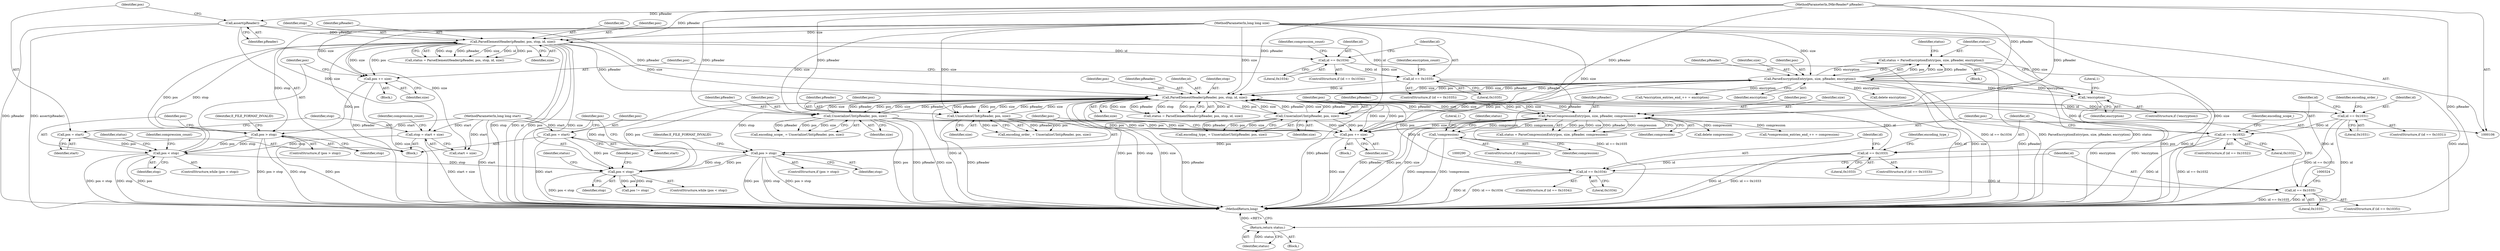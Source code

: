digraph "0_Android_cc274e2abe8b2a6698a5c47d8aa4bb45f1f9538d_48@API" {
"1000332" [label="(Call,status = ParseEncryptionEntry(pos, size, pReader, encryption))"];
"1000334" [label="(Call,ParseEncryptionEntry(pos, size, pReader, encryption))"];
"1000229" [label="(Call,ParseElementHeader(pReader, pos, stop, id, size))"];
"1000141" [label="(Call,ParseElementHeader(pReader, pos, stop, id, size))"];
"1000111" [label="(Call,assert(pReader))"];
"1000109" [label="(MethodParameterIn,IMkvReader* pReader)"];
"1000132" [label="(Call,pos < stop)"];
"1000114" [label="(Call,pos = start)"];
"1000107" [label="(MethodParameterIn,long long start)"];
"1000169" [label="(Call,pos > stop)"];
"1000165" [label="(Call,pos += size)"];
"1000108" [label="(MethodParameterIn,long long size)"];
"1000118" [label="(Call,stop = start + size)"];
"1000160" [label="(Call,id == 0x1035)"];
"1000154" [label="(Call,id == 0x1034)"];
"1000279" [label="(Call,UnserializeUInt(pReader, pos, size))"];
"1000300" [label="(Call,ParseCompressionEntry(pos, size, pReader, compression))"];
"1000293" [label="(Call,!compression)"];
"1000260" [label="(Call,UnserializeUInt(pReader, pos, size))"];
"1000248" [label="(Call,UnserializeUInt(pReader, pos, size))"];
"1000220" [label="(Call,pos < stop)"];
"1000355" [label="(Call,pos > stop)"];
"1000351" [label="(Call,pos += size)"];
"1000216" [label="(Call,pos = start)"];
"1000285" [label="(Call,id == 0x1034)"];
"1000273" [label="(Call,id == 0x1033)"];
"1000254" [label="(Call,id == 0x1032)"];
"1000242" [label="(Call,id == 0x1031)"];
"1000319" [label="(Call,id == 0x1035)"];
"1000327" [label="(Call,!encryption)"];
"1000344" [label="(Return,return status;)"];
"1000160" [label="(Call,id == 0x1035)"];
"1000173" [label="(Identifier,E_FILE_FORMAT_INVALID)"];
"1000139" [label="(Call,status = ParseElementHeader(pReader, pos, stop, id, size))"];
"1000345" [label="(Identifier,status)"];
"1000222" [label="(Identifier,stop)"];
"1000108" [label="(MethodParameterIn,long long size)"];
"1000320" [label="(Identifier,id)"];
"1000133" [label="(Identifier,pos)"];
"1000273" [label="(Call,id == 0x1033)"];
"1000216" [label="(Call,pos = start)"];
"1000341" [label="(Block,)"];
"1000242" [label="(Call,id == 0x1031)"];
"1000318" [label="(ControlStructure,if (id == 0x1035))"];
"1000132" [label="(Call,pos < stop)"];
"1000328" [label="(Identifier,encryption)"];
"1000287" [label="(Literal,0x1034)"];
"1000109" [label="(MethodParameterIn,IMkvReader* pReader)"];
"1000258" [label="(Call,encoding_scope_ = UnserializeUInt(pReader, pos, size))"];
"1000332" [label="(Call,status = ParseEncryptionEntry(pos, size, pReader, encryption))"];
"1000321" [label="(Literal,0x1035)"];
"1000298" [label="(Call,status = ParseCompressionEntry(pos, size, pReader, compression))"];
"1000220" [label="(Call,pos < stop)"];
"1000169" [label="(Call,pos > stop)"];
"1000223" [label="(Block,)"];
"1000120" [label="(Call,start + size)"];
"1000356" [label="(Identifier,pos)"];
"1000354" [label="(ControlStructure,if (pos > stop))"];
"1000280" [label="(Identifier,pReader)"];
"1000333" [label="(Identifier,status)"];
"1000119" [label="(Identifier,stop)"];
"1000159" [label="(ControlStructure,if (id == 0x1035))"];
"1000300" [label="(Call,ParseCompressionEntry(pos, size, pReader, compression))"];
"1000231" [label="(Identifier,pos)"];
"1000116" [label="(Identifier,start)"];
"1000253" [label="(ControlStructure,if (id == 0x1032))"];
"1000302" [label="(Identifier,size)"];
"1000251" [label="(Identifier,size)"];
"1000272" [label="(ControlStructure,if (id == 0x1033))"];
"1000154" [label="(Call,id == 0x1034)"];
"1000111" [label="(Call,assert(pReader))"];
"1000262" [label="(Identifier,pos)"];
"1000217" [label="(Identifier,pos)"];
"1000256" [label="(Literal,0x1032)"];
"1000304" [label="(Identifier,compression)"];
"1000286" [label="(Identifier,id)"];
"1000156" [label="(Literal,0x1034)"];
"1000284" [label="(ControlStructure,if (id == 0x1034))"];
"1000134" [label="(Identifier,stop)"];
"1000353" [label="(Identifier,size)"];
"1000334" [label="(Call,ParseEncryptionEntry(pos, size, pReader, encryption))"];
"1000110" [label="(Block,)"];
"1000303" [label="(Identifier,pReader)"];
"1000145" [label="(Identifier,id)"];
"1000140" [label="(Identifier,status)"];
"1000285" [label="(Call,id == 0x1034)"];
"1000368" [label="(MethodReturn,long)"];
"1000161" [label="(Identifier,id)"];
"1000250" [label="(Identifier,pos)"];
"1000249" [label="(Identifier,pReader)"];
"1000357" [label="(Identifier,stop)"];
"1000352" [label="(Identifier,pos)"];
"1000141" [label="(Call,ParseElementHeader(pReader, pos, stop, id, size))"];
"1000361" [label="(Call,pos != stop)"];
"1000281" [label="(Identifier,pos)"];
"1000230" [label="(Identifier,pReader)"];
"1000218" [label="(Identifier,start)"];
"1000322" [label="(Block,)"];
"1000327" [label="(Call,!encryption)"];
"1000221" [label="(Identifier,pos)"];
"1000335" [label="(Identifier,pos)"];
"1000229" [label="(Call,ParseElementHeader(pReader, pos, stop, id, size))"];
"1000177" [label="(Identifier,compression_count)"];
"1000319" [label="(Call,id == 0x1035)"];
"1000346" [label="(Call,*encryption_entries_end_++ = encryption)"];
"1000260" [label="(Call,UnserializeUInt(pReader, pos, size))"];
"1000255" [label="(Identifier,id)"];
"1000244" [label="(Literal,0x1031)"];
"1000277" [label="(Call,encoding_type_ = UnserializeUInt(pReader, pos, size))"];
"1000241" [label="(ControlStructure,if (id == 0x1031))"];
"1000153" [label="(ControlStructure,if (id == 0x1034))"];
"1000233" [label="(Identifier,id)"];
"1000131" [label="(ControlStructure,while (pos < stop))"];
"1000219" [label="(ControlStructure,while (pos < stop))"];
"1000337" [label="(Identifier,pReader)"];
"1000274" [label="(Identifier,id)"];
"1000232" [label="(Identifier,stop)"];
"1000246" [label="(Call,encoding_order_ = UnserializeUInt(pReader, pos, size))"];
"1000162" [label="(Literal,0x1035)"];
"1000362" [label="(Identifier,pos)"];
"1000275" [label="(Literal,0x1033)"];
"1000338" [label="(Identifier,encryption)"];
"1000355" [label="(Call,pos > stop)"];
"1000125" [label="(Identifier,compression_count)"];
"1000143" [label="(Identifier,pos)"];
"1000308" [label="(Call,delete compression)"];
"1000144" [label="(Identifier,stop)"];
"1000293" [label="(Call,!compression)"];
"1000351" [label="(Call,pos += size)"];
"1000167" [label="(Identifier,size)"];
"1000114" [label="(Call,pos = start)"];
"1000359" [label="(Identifier,E_FILE_FORMAT_INVALID)"];
"1000247" [label="(Identifier,encoding_order_)"];
"1000340" [label="(Identifier,status)"];
"1000234" [label="(Identifier,size)"];
"1000294" [label="(Identifier,compression)"];
"1000248" [label="(Call,UnserializeUInt(pReader, pos, size))"];
"1000263" [label="(Identifier,size)"];
"1000344" [label="(Return,return status;)"];
"1000292" [label="(ControlStructure,if (!compression))"];
"1000170" [label="(Identifier,pos)"];
"1000168" [label="(ControlStructure,if (pos > stop))"];
"1000326" [label="(ControlStructure,if (!encryption))"];
"1000158" [label="(Identifier,compression_count)"];
"1000254" [label="(Call,id == 0x1032)"];
"1000312" [label="(Call,*compression_entries_end_++ = compression)"];
"1000336" [label="(Identifier,size)"];
"1000297" [label="(Literal,1)"];
"1000282" [label="(Identifier,size)"];
"1000342" [label="(Call,delete encryption)"];
"1000118" [label="(Call,stop = start + size)"];
"1000331" [label="(Literal,1)"];
"1000228" [label="(Identifier,status)"];
"1000278" [label="(Identifier,encoding_type_)"];
"1000142" [label="(Identifier,pReader)"];
"1000279" [label="(Call,UnserializeUInt(pReader, pos, size))"];
"1000261" [label="(Identifier,pReader)"];
"1000227" [label="(Call,status = ParseElementHeader(pReader, pos, stop, id, size))"];
"1000299" [label="(Identifier,status)"];
"1000146" [label="(Identifier,size)"];
"1000171" [label="(Identifier,stop)"];
"1000115" [label="(Identifier,pos)"];
"1000259" [label="(Identifier,encoding_scope_)"];
"1000107" [label="(MethodParameterIn,long long start)"];
"1000155" [label="(Identifier,id)"];
"1000112" [label="(Identifier,pReader)"];
"1000166" [label="(Identifier,pos)"];
"1000135" [label="(Block,)"];
"1000165" [label="(Call,pos += size)"];
"1000164" [label="(Identifier,encryption_count)"];
"1000301" [label="(Identifier,pos)"];
"1000243" [label="(Identifier,id)"];
"1000332" -> "1000322"  [label="AST: "];
"1000332" -> "1000334"  [label="CFG: "];
"1000333" -> "1000332"  [label="AST: "];
"1000334" -> "1000332"  [label="AST: "];
"1000340" -> "1000332"  [label="CFG: "];
"1000332" -> "1000368"  [label="DDG: ParseEncryptionEntry(pos, size, pReader, encryption)"];
"1000332" -> "1000368"  [label="DDG: status"];
"1000334" -> "1000332"  [label="DDG: pos"];
"1000334" -> "1000332"  [label="DDG: size"];
"1000334" -> "1000332"  [label="DDG: pReader"];
"1000334" -> "1000332"  [label="DDG: encryption"];
"1000332" -> "1000344"  [label="DDG: status"];
"1000334" -> "1000338"  [label="CFG: "];
"1000335" -> "1000334"  [label="AST: "];
"1000336" -> "1000334"  [label="AST: "];
"1000337" -> "1000334"  [label="AST: "];
"1000338" -> "1000334"  [label="AST: "];
"1000334" -> "1000368"  [label="DDG: size"];
"1000334" -> "1000368"  [label="DDG: pReader"];
"1000334" -> "1000368"  [label="DDG: pos"];
"1000334" -> "1000229"  [label="DDG: pReader"];
"1000334" -> "1000229"  [label="DDG: size"];
"1000334" -> "1000327"  [label="DDG: encryption"];
"1000229" -> "1000334"  [label="DDG: pos"];
"1000229" -> "1000334"  [label="DDG: size"];
"1000229" -> "1000334"  [label="DDG: pReader"];
"1000108" -> "1000334"  [label="DDG: size"];
"1000109" -> "1000334"  [label="DDG: pReader"];
"1000327" -> "1000334"  [label="DDG: encryption"];
"1000334" -> "1000342"  [label="DDG: encryption"];
"1000334" -> "1000346"  [label="DDG: encryption"];
"1000334" -> "1000351"  [label="DDG: size"];
"1000334" -> "1000351"  [label="DDG: pos"];
"1000229" -> "1000227"  [label="AST: "];
"1000229" -> "1000234"  [label="CFG: "];
"1000230" -> "1000229"  [label="AST: "];
"1000231" -> "1000229"  [label="AST: "];
"1000232" -> "1000229"  [label="AST: "];
"1000233" -> "1000229"  [label="AST: "];
"1000234" -> "1000229"  [label="AST: "];
"1000227" -> "1000229"  [label="CFG: "];
"1000229" -> "1000368"  [label="DDG: id"];
"1000229" -> "1000368"  [label="DDG: pos"];
"1000229" -> "1000368"  [label="DDG: stop"];
"1000229" -> "1000368"  [label="DDG: size"];
"1000229" -> "1000368"  [label="DDG: pReader"];
"1000229" -> "1000227"  [label="DDG: id"];
"1000229" -> "1000227"  [label="DDG: size"];
"1000229" -> "1000227"  [label="DDG: pReader"];
"1000229" -> "1000227"  [label="DDG: stop"];
"1000229" -> "1000227"  [label="DDG: pos"];
"1000141" -> "1000229"  [label="DDG: pReader"];
"1000141" -> "1000229"  [label="DDG: size"];
"1000279" -> "1000229"  [label="DDG: pReader"];
"1000279" -> "1000229"  [label="DDG: size"];
"1000300" -> "1000229"  [label="DDG: pReader"];
"1000300" -> "1000229"  [label="DDG: size"];
"1000111" -> "1000229"  [label="DDG: pReader"];
"1000260" -> "1000229"  [label="DDG: pReader"];
"1000260" -> "1000229"  [label="DDG: size"];
"1000248" -> "1000229"  [label="DDG: pReader"];
"1000248" -> "1000229"  [label="DDG: size"];
"1000109" -> "1000229"  [label="DDG: pReader"];
"1000220" -> "1000229"  [label="DDG: pos"];
"1000220" -> "1000229"  [label="DDG: stop"];
"1000285" -> "1000229"  [label="DDG: id"];
"1000254" -> "1000229"  [label="DDG: id"];
"1000273" -> "1000229"  [label="DDG: id"];
"1000319" -> "1000229"  [label="DDG: id"];
"1000160" -> "1000229"  [label="DDG: id"];
"1000242" -> "1000229"  [label="DDG: id"];
"1000108" -> "1000229"  [label="DDG: size"];
"1000229" -> "1000242"  [label="DDG: id"];
"1000229" -> "1000248"  [label="DDG: pReader"];
"1000229" -> "1000248"  [label="DDG: pos"];
"1000229" -> "1000248"  [label="DDG: size"];
"1000229" -> "1000260"  [label="DDG: pReader"];
"1000229" -> "1000260"  [label="DDG: pos"];
"1000229" -> "1000260"  [label="DDG: size"];
"1000229" -> "1000279"  [label="DDG: pReader"];
"1000229" -> "1000279"  [label="DDG: pos"];
"1000229" -> "1000279"  [label="DDG: size"];
"1000229" -> "1000300"  [label="DDG: pos"];
"1000229" -> "1000300"  [label="DDG: size"];
"1000229" -> "1000300"  [label="DDG: pReader"];
"1000229" -> "1000351"  [label="DDG: size"];
"1000229" -> "1000351"  [label="DDG: pos"];
"1000229" -> "1000355"  [label="DDG: stop"];
"1000141" -> "1000139"  [label="AST: "];
"1000141" -> "1000146"  [label="CFG: "];
"1000142" -> "1000141"  [label="AST: "];
"1000143" -> "1000141"  [label="AST: "];
"1000144" -> "1000141"  [label="AST: "];
"1000145" -> "1000141"  [label="AST: "];
"1000146" -> "1000141"  [label="AST: "];
"1000139" -> "1000141"  [label="CFG: "];
"1000141" -> "1000368"  [label="DDG: pReader"];
"1000141" -> "1000368"  [label="DDG: stop"];
"1000141" -> "1000368"  [label="DDG: id"];
"1000141" -> "1000368"  [label="DDG: pos"];
"1000141" -> "1000368"  [label="DDG: size"];
"1000141" -> "1000139"  [label="DDG: stop"];
"1000141" -> "1000139"  [label="DDG: pReader"];
"1000141" -> "1000139"  [label="DDG: size"];
"1000141" -> "1000139"  [label="DDG: id"];
"1000141" -> "1000139"  [label="DDG: pos"];
"1000111" -> "1000141"  [label="DDG: pReader"];
"1000109" -> "1000141"  [label="DDG: pReader"];
"1000132" -> "1000141"  [label="DDG: pos"];
"1000132" -> "1000141"  [label="DDG: stop"];
"1000160" -> "1000141"  [label="DDG: id"];
"1000108" -> "1000141"  [label="DDG: size"];
"1000141" -> "1000154"  [label="DDG: id"];
"1000141" -> "1000165"  [label="DDG: size"];
"1000141" -> "1000165"  [label="DDG: pos"];
"1000141" -> "1000169"  [label="DDG: stop"];
"1000111" -> "1000110"  [label="AST: "];
"1000111" -> "1000112"  [label="CFG: "];
"1000112" -> "1000111"  [label="AST: "];
"1000115" -> "1000111"  [label="CFG: "];
"1000111" -> "1000368"  [label="DDG: pReader"];
"1000111" -> "1000368"  [label="DDG: assert(pReader)"];
"1000109" -> "1000111"  [label="DDG: pReader"];
"1000109" -> "1000106"  [label="AST: "];
"1000109" -> "1000368"  [label="DDG: pReader"];
"1000109" -> "1000248"  [label="DDG: pReader"];
"1000109" -> "1000260"  [label="DDG: pReader"];
"1000109" -> "1000279"  [label="DDG: pReader"];
"1000109" -> "1000300"  [label="DDG: pReader"];
"1000132" -> "1000131"  [label="AST: "];
"1000132" -> "1000134"  [label="CFG: "];
"1000133" -> "1000132"  [label="AST: "];
"1000134" -> "1000132"  [label="AST: "];
"1000140" -> "1000132"  [label="CFG: "];
"1000177" -> "1000132"  [label="CFG: "];
"1000132" -> "1000368"  [label="DDG: pos < stop"];
"1000132" -> "1000368"  [label="DDG: stop"];
"1000132" -> "1000368"  [label="DDG: pos"];
"1000114" -> "1000132"  [label="DDG: pos"];
"1000169" -> "1000132"  [label="DDG: pos"];
"1000169" -> "1000132"  [label="DDG: stop"];
"1000118" -> "1000132"  [label="DDG: stop"];
"1000132" -> "1000220"  [label="DDG: stop"];
"1000114" -> "1000110"  [label="AST: "];
"1000114" -> "1000116"  [label="CFG: "];
"1000115" -> "1000114"  [label="AST: "];
"1000116" -> "1000114"  [label="AST: "];
"1000119" -> "1000114"  [label="CFG: "];
"1000107" -> "1000114"  [label="DDG: start"];
"1000107" -> "1000106"  [label="AST: "];
"1000107" -> "1000368"  [label="DDG: start"];
"1000107" -> "1000118"  [label="DDG: start"];
"1000107" -> "1000120"  [label="DDG: start"];
"1000107" -> "1000216"  [label="DDG: start"];
"1000169" -> "1000168"  [label="AST: "];
"1000169" -> "1000171"  [label="CFG: "];
"1000170" -> "1000169"  [label="AST: "];
"1000171" -> "1000169"  [label="AST: "];
"1000133" -> "1000169"  [label="CFG: "];
"1000173" -> "1000169"  [label="CFG: "];
"1000169" -> "1000368"  [label="DDG: pos > stop"];
"1000169" -> "1000368"  [label="DDG: stop"];
"1000169" -> "1000368"  [label="DDG: pos"];
"1000165" -> "1000169"  [label="DDG: pos"];
"1000165" -> "1000135"  [label="AST: "];
"1000165" -> "1000167"  [label="CFG: "];
"1000166" -> "1000165"  [label="AST: "];
"1000167" -> "1000165"  [label="AST: "];
"1000170" -> "1000165"  [label="CFG: "];
"1000165" -> "1000368"  [label="DDG: size"];
"1000108" -> "1000165"  [label="DDG: size"];
"1000108" -> "1000106"  [label="AST: "];
"1000108" -> "1000368"  [label="DDG: size"];
"1000108" -> "1000118"  [label="DDG: size"];
"1000108" -> "1000120"  [label="DDG: size"];
"1000108" -> "1000248"  [label="DDG: size"];
"1000108" -> "1000260"  [label="DDG: size"];
"1000108" -> "1000279"  [label="DDG: size"];
"1000108" -> "1000300"  [label="DDG: size"];
"1000108" -> "1000351"  [label="DDG: size"];
"1000118" -> "1000110"  [label="AST: "];
"1000118" -> "1000120"  [label="CFG: "];
"1000119" -> "1000118"  [label="AST: "];
"1000120" -> "1000118"  [label="AST: "];
"1000125" -> "1000118"  [label="CFG: "];
"1000118" -> "1000368"  [label="DDG: start + size"];
"1000160" -> "1000159"  [label="AST: "];
"1000160" -> "1000162"  [label="CFG: "];
"1000161" -> "1000160"  [label="AST: "];
"1000162" -> "1000160"  [label="AST: "];
"1000164" -> "1000160"  [label="CFG: "];
"1000166" -> "1000160"  [label="CFG: "];
"1000160" -> "1000368"  [label="DDG: id == 0x1035"];
"1000160" -> "1000368"  [label="DDG: id"];
"1000154" -> "1000160"  [label="DDG: id"];
"1000154" -> "1000153"  [label="AST: "];
"1000154" -> "1000156"  [label="CFG: "];
"1000155" -> "1000154"  [label="AST: "];
"1000156" -> "1000154"  [label="AST: "];
"1000158" -> "1000154"  [label="CFG: "];
"1000161" -> "1000154"  [label="CFG: "];
"1000154" -> "1000368"  [label="DDG: id == 0x1034"];
"1000279" -> "1000277"  [label="AST: "];
"1000279" -> "1000282"  [label="CFG: "];
"1000280" -> "1000279"  [label="AST: "];
"1000281" -> "1000279"  [label="AST: "];
"1000282" -> "1000279"  [label="AST: "];
"1000277" -> "1000279"  [label="CFG: "];
"1000279" -> "1000368"  [label="DDG: pReader"];
"1000279" -> "1000277"  [label="DDG: pReader"];
"1000279" -> "1000277"  [label="DDG: pos"];
"1000279" -> "1000277"  [label="DDG: size"];
"1000279" -> "1000351"  [label="DDG: size"];
"1000279" -> "1000351"  [label="DDG: pos"];
"1000300" -> "1000298"  [label="AST: "];
"1000300" -> "1000304"  [label="CFG: "];
"1000301" -> "1000300"  [label="AST: "];
"1000302" -> "1000300"  [label="AST: "];
"1000303" -> "1000300"  [label="AST: "];
"1000304" -> "1000300"  [label="AST: "];
"1000298" -> "1000300"  [label="CFG: "];
"1000300" -> "1000368"  [label="DDG: pReader"];
"1000300" -> "1000368"  [label="DDG: pos"];
"1000300" -> "1000368"  [label="DDG: size"];
"1000300" -> "1000293"  [label="DDG: compression"];
"1000300" -> "1000298"  [label="DDG: pos"];
"1000300" -> "1000298"  [label="DDG: size"];
"1000300" -> "1000298"  [label="DDG: pReader"];
"1000300" -> "1000298"  [label="DDG: compression"];
"1000293" -> "1000300"  [label="DDG: compression"];
"1000300" -> "1000308"  [label="DDG: compression"];
"1000300" -> "1000312"  [label="DDG: compression"];
"1000300" -> "1000351"  [label="DDG: size"];
"1000300" -> "1000351"  [label="DDG: pos"];
"1000293" -> "1000292"  [label="AST: "];
"1000293" -> "1000294"  [label="CFG: "];
"1000294" -> "1000293"  [label="AST: "];
"1000297" -> "1000293"  [label="CFG: "];
"1000299" -> "1000293"  [label="CFG: "];
"1000293" -> "1000368"  [label="DDG: compression"];
"1000293" -> "1000368"  [label="DDG: !compression"];
"1000260" -> "1000258"  [label="AST: "];
"1000260" -> "1000263"  [label="CFG: "];
"1000261" -> "1000260"  [label="AST: "];
"1000262" -> "1000260"  [label="AST: "];
"1000263" -> "1000260"  [label="AST: "];
"1000258" -> "1000260"  [label="CFG: "];
"1000260" -> "1000368"  [label="DDG: size"];
"1000260" -> "1000368"  [label="DDG: pos"];
"1000260" -> "1000368"  [label="DDG: pReader"];
"1000260" -> "1000258"  [label="DDG: pReader"];
"1000260" -> "1000258"  [label="DDG: pos"];
"1000260" -> "1000258"  [label="DDG: size"];
"1000260" -> "1000351"  [label="DDG: size"];
"1000260" -> "1000351"  [label="DDG: pos"];
"1000248" -> "1000246"  [label="AST: "];
"1000248" -> "1000251"  [label="CFG: "];
"1000249" -> "1000248"  [label="AST: "];
"1000250" -> "1000248"  [label="AST: "];
"1000251" -> "1000248"  [label="AST: "];
"1000246" -> "1000248"  [label="CFG: "];
"1000248" -> "1000368"  [label="DDG: pReader"];
"1000248" -> "1000246"  [label="DDG: pReader"];
"1000248" -> "1000246"  [label="DDG: pos"];
"1000248" -> "1000246"  [label="DDG: size"];
"1000248" -> "1000351"  [label="DDG: size"];
"1000248" -> "1000351"  [label="DDG: pos"];
"1000220" -> "1000219"  [label="AST: "];
"1000220" -> "1000222"  [label="CFG: "];
"1000221" -> "1000220"  [label="AST: "];
"1000222" -> "1000220"  [label="AST: "];
"1000228" -> "1000220"  [label="CFG: "];
"1000362" -> "1000220"  [label="CFG: "];
"1000220" -> "1000368"  [label="DDG: pos < stop"];
"1000355" -> "1000220"  [label="DDG: pos"];
"1000355" -> "1000220"  [label="DDG: stop"];
"1000216" -> "1000220"  [label="DDG: pos"];
"1000220" -> "1000361"  [label="DDG: pos"];
"1000220" -> "1000361"  [label="DDG: stop"];
"1000355" -> "1000354"  [label="AST: "];
"1000355" -> "1000357"  [label="CFG: "];
"1000356" -> "1000355"  [label="AST: "];
"1000357" -> "1000355"  [label="AST: "];
"1000221" -> "1000355"  [label="CFG: "];
"1000359" -> "1000355"  [label="CFG: "];
"1000355" -> "1000368"  [label="DDG: pos"];
"1000355" -> "1000368"  [label="DDG: stop"];
"1000355" -> "1000368"  [label="DDG: pos > stop"];
"1000351" -> "1000355"  [label="DDG: pos"];
"1000351" -> "1000223"  [label="AST: "];
"1000351" -> "1000353"  [label="CFG: "];
"1000352" -> "1000351"  [label="AST: "];
"1000353" -> "1000351"  [label="AST: "];
"1000356" -> "1000351"  [label="CFG: "];
"1000351" -> "1000368"  [label="DDG: size"];
"1000216" -> "1000110"  [label="AST: "];
"1000216" -> "1000218"  [label="CFG: "];
"1000217" -> "1000216"  [label="AST: "];
"1000218" -> "1000216"  [label="AST: "];
"1000221" -> "1000216"  [label="CFG: "];
"1000216" -> "1000368"  [label="DDG: start"];
"1000285" -> "1000284"  [label="AST: "];
"1000285" -> "1000287"  [label="CFG: "];
"1000286" -> "1000285"  [label="AST: "];
"1000287" -> "1000285"  [label="AST: "];
"1000290" -> "1000285"  [label="CFG: "];
"1000320" -> "1000285"  [label="CFG: "];
"1000285" -> "1000368"  [label="DDG: id"];
"1000285" -> "1000368"  [label="DDG: id == 0x1034"];
"1000273" -> "1000285"  [label="DDG: id"];
"1000285" -> "1000319"  [label="DDG: id"];
"1000273" -> "1000272"  [label="AST: "];
"1000273" -> "1000275"  [label="CFG: "];
"1000274" -> "1000273"  [label="AST: "];
"1000275" -> "1000273"  [label="AST: "];
"1000278" -> "1000273"  [label="CFG: "];
"1000286" -> "1000273"  [label="CFG: "];
"1000273" -> "1000368"  [label="DDG: id"];
"1000273" -> "1000368"  [label="DDG: id == 0x1033"];
"1000254" -> "1000273"  [label="DDG: id"];
"1000254" -> "1000253"  [label="AST: "];
"1000254" -> "1000256"  [label="CFG: "];
"1000255" -> "1000254"  [label="AST: "];
"1000256" -> "1000254"  [label="AST: "];
"1000259" -> "1000254"  [label="CFG: "];
"1000274" -> "1000254"  [label="CFG: "];
"1000254" -> "1000368"  [label="DDG: id"];
"1000254" -> "1000368"  [label="DDG: id == 0x1032"];
"1000242" -> "1000254"  [label="DDG: id"];
"1000242" -> "1000241"  [label="AST: "];
"1000242" -> "1000244"  [label="CFG: "];
"1000243" -> "1000242"  [label="AST: "];
"1000244" -> "1000242"  [label="AST: "];
"1000247" -> "1000242"  [label="CFG: "];
"1000255" -> "1000242"  [label="CFG: "];
"1000242" -> "1000368"  [label="DDG: id == 0x1031"];
"1000242" -> "1000368"  [label="DDG: id"];
"1000319" -> "1000318"  [label="AST: "];
"1000319" -> "1000321"  [label="CFG: "];
"1000320" -> "1000319"  [label="AST: "];
"1000321" -> "1000319"  [label="AST: "];
"1000324" -> "1000319"  [label="CFG: "];
"1000352" -> "1000319"  [label="CFG: "];
"1000319" -> "1000368"  [label="DDG: id == 0x1035"];
"1000319" -> "1000368"  [label="DDG: id"];
"1000327" -> "1000326"  [label="AST: "];
"1000327" -> "1000328"  [label="CFG: "];
"1000328" -> "1000327"  [label="AST: "];
"1000331" -> "1000327"  [label="CFG: "];
"1000333" -> "1000327"  [label="CFG: "];
"1000327" -> "1000368"  [label="DDG: encryption"];
"1000327" -> "1000368"  [label="DDG: !encryption"];
"1000344" -> "1000341"  [label="AST: "];
"1000344" -> "1000345"  [label="CFG: "];
"1000345" -> "1000344"  [label="AST: "];
"1000368" -> "1000344"  [label="CFG: "];
"1000344" -> "1000368"  [label="DDG: <RET>"];
"1000345" -> "1000344"  [label="DDG: status"];
}
